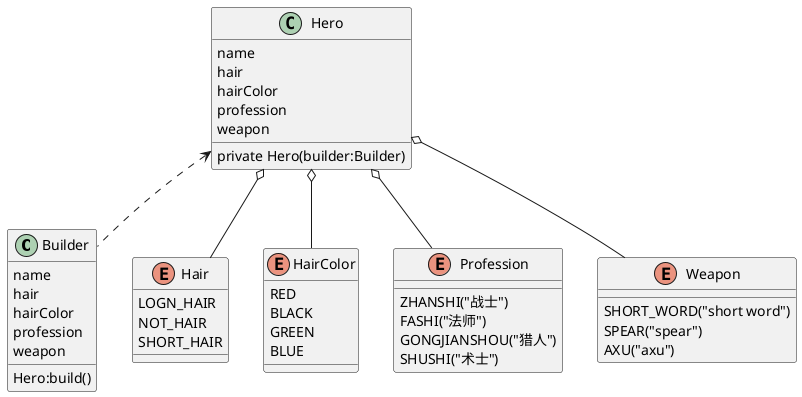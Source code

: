 @startuml

class Builder{
    name
    hair
    hairColor
    profession
    weapon
    Hero:build()
}
class Hero{
    name
    hair
    hairColor
    profession
    weapon
    private Hero(builder:Builder)
}

enum Hair{
    LOGN_HAIR
    NOT_HAIR
    SHORT_HAIR
}

enum HairColor{
    RED
    BLACK
    GREEN
    BLUE
}

enum Profession{
    ZHANSHI("战士")
    FASHI("法师")
    GONGJIANSHOU("猎人")
    SHUSHI("术士")
}

enum Weapon{
    SHORT_WORD("short word")
    SPEAR("spear")
    AXU("axu")
}

Hero o-- Hair
Hero o-- Profession
Hero o-- HairColor
Hero o-- Weapon

Hero <.. Builder

@enduml